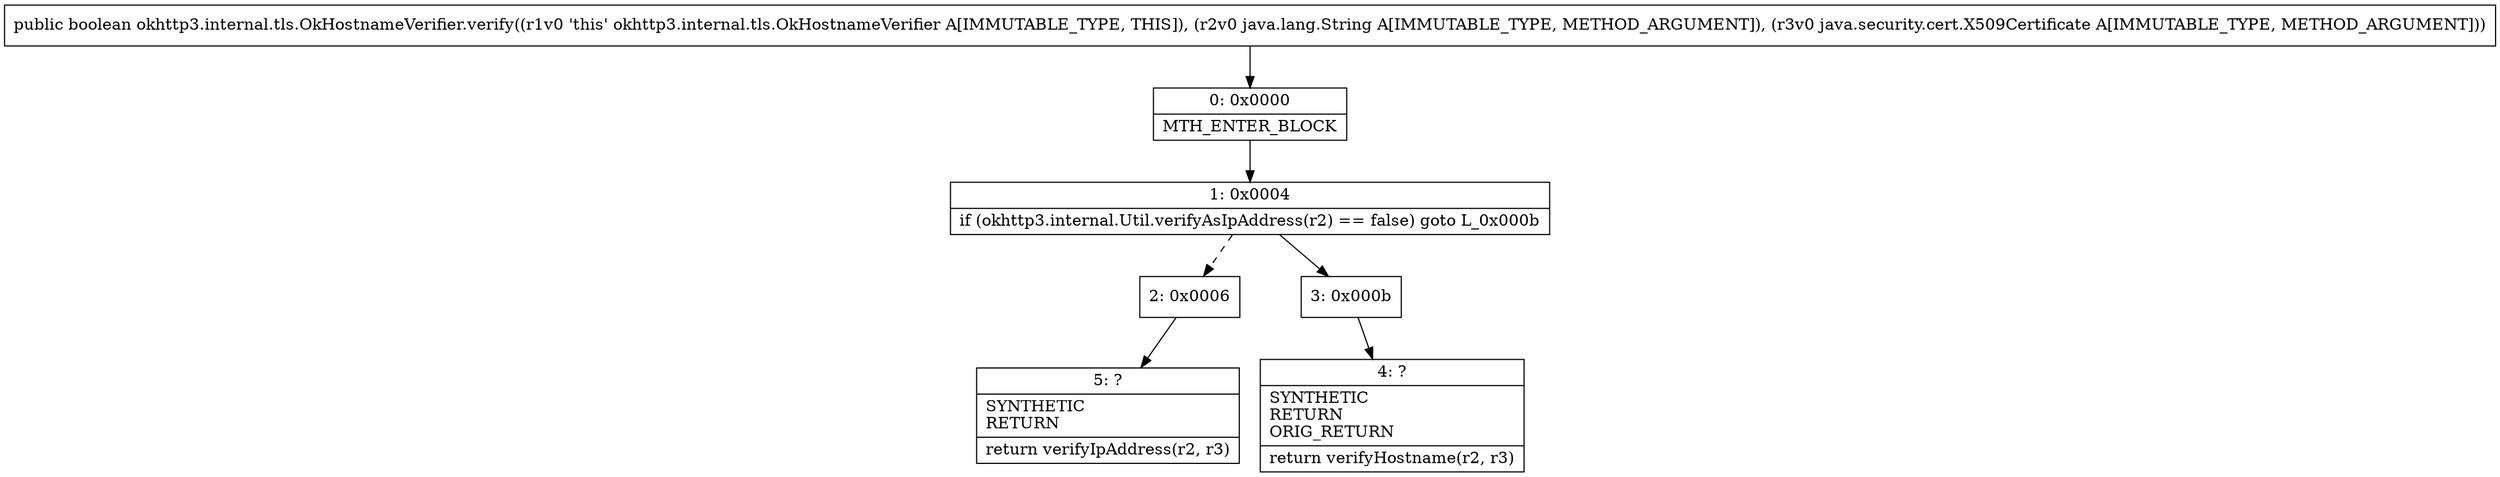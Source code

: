 digraph "CFG forokhttp3.internal.tls.OkHostnameVerifier.verify(Ljava\/lang\/String;Ljava\/security\/cert\/X509Certificate;)Z" {
Node_0 [shape=record,label="{0\:\ 0x0000|MTH_ENTER_BLOCK\l}"];
Node_1 [shape=record,label="{1\:\ 0x0004|if (okhttp3.internal.Util.verifyAsIpAddress(r2) == false) goto L_0x000b\l}"];
Node_2 [shape=record,label="{2\:\ 0x0006}"];
Node_3 [shape=record,label="{3\:\ 0x000b}"];
Node_4 [shape=record,label="{4\:\ ?|SYNTHETIC\lRETURN\lORIG_RETURN\l|return verifyHostname(r2, r3)\l}"];
Node_5 [shape=record,label="{5\:\ ?|SYNTHETIC\lRETURN\l|return verifyIpAddress(r2, r3)\l}"];
MethodNode[shape=record,label="{public boolean okhttp3.internal.tls.OkHostnameVerifier.verify((r1v0 'this' okhttp3.internal.tls.OkHostnameVerifier A[IMMUTABLE_TYPE, THIS]), (r2v0 java.lang.String A[IMMUTABLE_TYPE, METHOD_ARGUMENT]), (r3v0 java.security.cert.X509Certificate A[IMMUTABLE_TYPE, METHOD_ARGUMENT])) }"];
MethodNode -> Node_0;
Node_0 -> Node_1;
Node_1 -> Node_2[style=dashed];
Node_1 -> Node_3;
Node_2 -> Node_5;
Node_3 -> Node_4;
}

